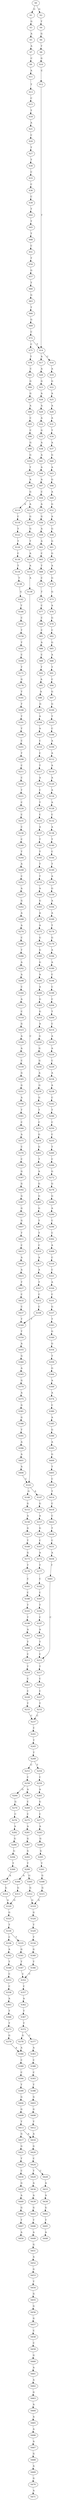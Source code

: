 strict digraph  {
	S0 -> S1 [ label = G ];
	S0 -> S2 [ label = G ];
	S1 -> S3 [ label = G ];
	S2 -> S4 [ label = T ];
	S3 -> S5 [ label = A ];
	S4 -> S6 [ label = G ];
	S5 -> S7 [ label = A ];
	S6 -> S8 [ label = T ];
	S7 -> S9 [ label = C ];
	S8 -> S10 [ label = G ];
	S9 -> S11 [ label = A ];
	S10 -> S12 [ label = C ];
	S11 -> S13 [ label = T ];
	S12 -> S14 [ label = T ];
	S13 -> S15 [ label = C ];
	S14 -> S16 [ label = C ];
	S14 -> S17 [ label = A ];
	S15 -> S18 [ label = T ];
	S16 -> S19 [ label = A ];
	S17 -> S20 [ label = A ];
	S18 -> S21 [ label = A ];
	S19 -> S22 [ label = G ];
	S20 -> S23 [ label = G ];
	S21 -> S24 [ label = C ];
	S22 -> S25 [ label = A ];
	S23 -> S26 [ label = A ];
	S24 -> S27 [ label = T ];
	S25 -> S28 [ label = A ];
	S26 -> S29 [ label = A ];
	S27 -> S30 [ label = T ];
	S28 -> S31 [ label = A ];
	S29 -> S32 [ label = A ];
	S30 -> S33 [ label = C ];
	S31 -> S34 [ label = T ];
	S32 -> S35 [ label = G ];
	S33 -> S36 [ label = C ];
	S34 -> S37 [ label = A ];
	S35 -> S38 [ label = A ];
	S36 -> S39 [ label = C ];
	S37 -> S40 [ label = G ];
	S38 -> S41 [ label = A ];
	S39 -> S42 [ label = T ];
	S40 -> S43 [ label = A ];
	S41 -> S44 [ label = A ];
	S42 -> S45 [ label = T ];
	S43 -> S46 [ label = G ];
	S44 -> S47 [ label = A ];
	S45 -> S48 [ label = T ];
	S46 -> S49 [ label = A ];
	S47 -> S50 [ label = C ];
	S48 -> S51 [ label = C ];
	S49 -> S52 [ label = G ];
	S50 -> S53 [ label = A ];
	S51 -> S54 [ label = T ];
	S52 -> S55 [ label = A ];
	S53 -> S56 [ label = G ];
	S54 -> S57 [ label = G ];
	S55 -> S58 [ label = G ];
	S56 -> S59 [ label = A ];
	S57 -> S60 [ label = T ];
	S58 -> S61 [ label = G ];
	S59 -> S62 [ label = A ];
	S60 -> S63 [ label = G ];
	S61 -> S64 [ label = G ];
	S62 -> S65 [ label = C ];
	S63 -> S66 [ label = T ];
	S64 -> S67 [ label = A ];
	S65 -> S68 [ label = T ];
	S66 -> S69 [ label = G ];
	S67 -> S70 [ label = G ];
	S68 -> S71 [ label = C ];
	S69 -> S72 [ label = C ];
	S70 -> S73 [ label = G ];
	S71 -> S74 [ label = T ];
	S72 -> S75 [ label = C ];
	S72 -> S14 [ label = T ];
	S73 -> S76 [ label = A ];
	S74 -> S77 [ label = C ];
	S75 -> S78 [ label = T ];
	S76 -> S79 [ label = G ];
	S77 -> S80 [ label = C ];
	S78 -> S81 [ label = C ];
	S79 -> S82 [ label = C ];
	S80 -> S83 [ label = C ];
	S81 -> S84 [ label = G ];
	S82 -> S85 [ label = G ];
	S83 -> S86 [ label = A ];
	S84 -> S87 [ label = G ];
	S85 -> S88 [ label = A ];
	S86 -> S89 [ label = C ];
	S87 -> S90 [ label = A ];
	S88 -> S91 [ label = T ];
	S89 -> S92 [ label = T ];
	S90 -> S93 [ label = C ];
	S91 -> S94 [ label = C ];
	S92 -> S95 [ label = A ];
	S93 -> S96 [ label = C ];
	S94 -> S97 [ label = G ];
	S95 -> S98 [ label = A ];
	S96 -> S99 [ label = G ];
	S97 -> S100 [ label = G ];
	S98 -> S101 [ label = G ];
	S99 -> S102 [ label = G ];
	S100 -> S103 [ label = T ];
	S101 -> S104 [ label = A ];
	S102 -> S105 [ label = T ];
	S103 -> S106 [ label = C ];
	S104 -> S107 [ label = A ];
	S105 -> S108 [ label = A ];
	S106 -> S109 [ label = A ];
	S107 -> S110 [ label = C ];
	S108 -> S111 [ label = G ];
	S109 -> S112 [ label = A ];
	S110 -> S113 [ label = C ];
	S111 -> S114 [ label = A ];
	S111 -> S115 [ label = A ];
	S112 -> S116 [ label = A ];
	S113 -> S117 [ label = T ];
	S114 -> S118 [ label = C ];
	S115 -> S119 [ label = G ];
	S116 -> S120 [ label = A ];
	S117 -> S121 [ label = A ];
	S118 -> S122 [ label = T ];
	S119 -> S123 [ label = G ];
	S120 -> S124 [ label = A ];
	S121 -> S125 [ label = C ];
	S122 -> S126 [ label = T ];
	S123 -> S127 [ label = T ];
	S124 -> S128 [ label = A ];
	S125 -> S129 [ label = T ];
	S126 -> S130 [ label = C ];
	S127 -> S131 [ label = A ];
	S128 -> S132 [ label = C ];
	S129 -> S133 [ label = C ];
	S130 -> S134 [ label = T ];
	S131 -> S135 [ label = A ];
	S132 -> S136 [ label = A ];
	S133 -> S137 [ label = A ];
	S134 -> S138 [ label = T ];
	S135 -> S139 [ label = A ];
	S136 -> S140 [ label = T ];
	S137 -> S141 [ label = T ];
	S138 -> S142 [ label = G ];
	S139 -> S143 [ label = C ];
	S140 -> S144 [ label = C ];
	S141 -> S145 [ label = T ];
	S142 -> S146 [ label = T ];
	S143 -> S147 [ label = A ];
	S143 -> S148 [ label = G ];
	S144 -> S149 [ label = T ];
	S145 -> S150 [ label = T ];
	S146 -> S151 [ label = C ];
	S147 -> S152 [ label = G ];
	S148 -> S153 [ label = G ];
	S149 -> S154 [ label = A ];
	S150 -> S155 [ label = T ];
	S151 -> S156 [ label = T ];
	S152 -> S157 [ label = A ];
	S153 -> S158 [ label = A ];
	S154 -> S159 [ label = G ];
	S155 -> S160 [ label = A ];
	S156 -> S161 [ label = T ];
	S157 -> S162 [ label = G ];
	S158 -> S163 [ label = G ];
	S159 -> S164 [ label = A ];
	S160 -> S165 [ label = G ];
	S161 -> S166 [ label = C ];
	S162 -> S167 [ label = C ];
	S163 -> S168 [ label = T ];
	S164 -> S169 [ label = A ];
	S165 -> S170 [ label = A ];
	S166 -> S171 [ label = T ];
	S167 -> S172 [ label = A ];
	S168 -> S173 [ label = G ];
	S169 -> S174 [ label = T ];
	S170 -> S175 [ label = A ];
	S171 -> S176 [ label = G ];
	S172 -> S177 [ label = T ];
	S173 -> S178 [ label = T ];
	S174 -> S179 [ label = G ];
	S175 -> S180 [ label = G ];
	S176 -> S181 [ label = T ];
	S177 -> S182 [ label = C ];
	S178 -> S183 [ label = C ];
	S179 -> S184 [ label = A ];
	S180 -> S185 [ label = G ];
	S181 -> S186 [ label = T ];
	S182 -> S187 [ label = C ];
	S183 -> S188 [ label = C ];
	S184 -> S189 [ label = A ];
	S185 -> S190 [ label = G ];
	S186 -> S191 [ label = T ];
	S187 -> S192 [ label = T ];
	S188 -> S193 [ label = T ];
	S189 -> S194 [ label = C ];
	S190 -> S195 [ label = A ];
	S191 -> S196 [ label = T ];
	S192 -> S197 [ label = C ];
	S193 -> S198 [ label = T ];
	S194 -> S199 [ label = C ];
	S195 -> S200 [ label = A ];
	S196 -> S201 [ label = C ];
	S197 -> S202 [ label = A ];
	S198 -> S203 [ label = A ];
	S199 -> S204 [ label = C ];
	S200 -> S205 [ label = G ];
	S201 -> S206 [ label = T ];
	S202 -> S207 [ label = T ];
	S203 -> S208 [ label = T ];
	S204 -> S209 [ label = T ];
	S205 -> S210 [ label = G ];
	S206 -> S211 [ label = C ];
	S207 -> S212 [ label = C ];
	S208 -> S213 [ label = C ];
	S209 -> S214 [ label = C ];
	S210 -> S215 [ label = A ];
	S211 -> S216 [ label = C ];
	S212 -> S217 [ label = T ];
	S213 -> S218 [ label = T ];
	S214 -> S219 [ label = A ];
	S215 -> S220 [ label = G ];
	S216 -> S221 [ label = T ];
	S217 -> S222 [ label = C ];
	S218 -> S223 [ label = C ];
	S219 -> S224 [ label = A ];
	S220 -> S225 [ label = G ];
	S221 -> S226 [ label = C ];
	S222 -> S227 [ label = C ];
	S223 -> S228 [ label = C ];
	S224 -> S229 [ label = C ];
	S225 -> S230 [ label = G ];
	S226 -> S231 [ label = C ];
	S227 -> S232 [ label = T ];
	S228 -> S233 [ label = T ];
	S229 -> S234 [ label = A ];
	S230 -> S235 [ label = A ];
	S231 -> S236 [ label = C ];
	S232 -> S237 [ label = C ];
	S233 -> S237 [ label = C ];
	S234 -> S238 [ label = A ];
	S235 -> S239 [ label = G ];
	S236 -> S240 [ label = C ];
	S237 -> S241 [ label = C ];
	S238 -> S242 [ label = C ];
	S239 -> S243 [ label = G ];
	S240 -> S244 [ label = T ];
	S241 -> S245 [ label = T ];
	S242 -> S246 [ label = T ];
	S243 -> S247 [ label = T ];
	S244 -> S248 [ label = A ];
	S245 -> S249 [ label = T ];
	S246 -> S250 [ label = C ];
	S247 -> S251 [ label = C ];
	S248 -> S252 [ label = C ];
	S249 -> S253 [ label = C ];
	S249 -> S254 [ label = T ];
	S250 -> S255 [ label = C ];
	S251 -> S256 [ label = G ];
	S252 -> S257 [ label = A ];
	S253 -> S258 [ label = C ];
	S254 -> S259 [ label = C ];
	S255 -> S260 [ label = T ];
	S256 -> S261 [ label = G ];
	S257 -> S262 [ label = G ];
	S258 -> S263 [ label = A ];
	S258 -> S264 [ label = G ];
	S259 -> S265 [ label = A ];
	S260 -> S266 [ label = C ];
	S261 -> S267 [ label = T ];
	S262 -> S268 [ label = A ];
	S263 -> S269 [ label = C ];
	S264 -> S270 [ label = G ];
	S265 -> S271 [ label = G ];
	S266 -> S272 [ label = G ];
	S267 -> S273 [ label = A ];
	S268 -> S274 [ label = A ];
	S269 -> S275 [ label = C ];
	S270 -> S276 [ label = C ];
	S271 -> S277 [ label = C ];
	S272 -> S278 [ label = G ];
	S273 -> S279 [ label = G ];
	S274 -> S280 [ label = C ];
	S275 -> S281 [ label = A ];
	S276 -> S282 [ label = A ];
	S277 -> S283 [ label = A ];
	S278 -> S284 [ label = G ];
	S279 -> S285 [ label = G ];
	S280 -> S286 [ label = T ];
	S281 -> S287 [ label = G ];
	S282 -> S288 [ label = G ];
	S283 -> S289 [ label = G ];
	S284 -> S290 [ label = A ];
	S285 -> S291 [ label = G ];
	S286 -> S292 [ label = A ];
	S287 -> S293 [ label = G ];
	S288 -> S294 [ label = G ];
	S289 -> S295 [ label = G ];
	S290 -> S296 [ label = C ];
	S291 -> S297 [ label = T ];
	S292 -> S298 [ label = A ];
	S293 -> S299 [ label = T ];
	S294 -> S300 [ label = T ];
	S295 -> S301 [ label = T ];
	S296 -> S302 [ label = C ];
	S297 -> S303 [ label = T ];
	S298 -> S304 [ label = C ];
	S299 -> S305 [ label = G ];
	S299 -> S306 [ label = A ];
	S300 -> S307 [ label = A ];
	S301 -> S308 [ label = G ];
	S302 -> S309 [ label = A ];
	S303 -> S310 [ label = C ];
	S304 -> S311 [ label = A ];
	S305 -> S312 [ label = G ];
	S306 -> S313 [ label = G ];
	S307 -> S314 [ label = G ];
	S308 -> S315 [ label = G ];
	S309 -> S316 [ label = C ];
	S310 -> S317 [ label = A ];
	S311 -> S318 [ label = C ];
	S312 -> S319 [ label = G ];
	S313 -> S320 [ label = G ];
	S314 -> S320 [ label = G ];
	S315 -> S319 [ label = G ];
	S316 -> S321 [ label = C ];
	S317 -> S322 [ label = A ];
	S318 -> S323 [ label = G ];
	S319 -> S324 [ label = G ];
	S320 -> S325 [ label = G ];
	S321 -> S326 [ label = A ];
	S322 -> S327 [ label = T ];
	S323 -> S328 [ label = A ];
	S324 -> S329 [ label = T ];
	S325 -> S330 [ label = T ];
	S326 -> S331 [ label = C ];
	S327 -> S332 [ label = C ];
	S328 -> S333 [ label = A ];
	S329 -> S334 [ label = T ];
	S330 -> S335 [ label = T ];
	S330 -> S336 [ label = C ];
	S331 -> S337 [ label = G ];
	S332 -> S338 [ label = C ];
	S333 -> S339 [ label = C ];
	S334 -> S340 [ label = G ];
	S335 -> S341 [ label = G ];
	S336 -> S342 [ label = A ];
	S337 -> S343 [ label = T ];
	S338 -> S344 [ label = T ];
	S339 -> S345 [ label = G ];
	S340 -> S346 [ label = T ];
	S341 -> S347 [ label = T ];
	S342 -> S348 [ label = T ];
	S343 -> S349 [ label = G ];
	S344 -> S350 [ label = T ];
	S345 -> S351 [ label = G ];
	S346 -> S352 [ label = C ];
	S347 -> S352 [ label = C ];
	S348 -> S353 [ label = C ];
	S349 -> S354 [ label = G ];
	S350 -> S355 [ label = A ];
	S351 -> S356 [ label = A ];
	S352 -> S357 [ label = C ];
	S353 -> S358 [ label = C ];
	S354 -> S359 [ label = T ];
	S355 -> S360 [ label = G ];
	S356 -> S361 [ label = T ];
	S357 -> S362 [ label = A ];
	S358 -> S363 [ label = A ];
	S359 -> S364 [ label = G ];
	S360 -> S365 [ label = A ];
	S361 -> S366 [ label = C ];
	S362 -> S367 [ label = T ];
	S363 -> S368 [ label = T ];
	S364 -> S369 [ label = A ];
	S365 -> S370 [ label = G ];
	S366 -> S371 [ label = A ];
	S367 -> S372 [ label = T ];
	S368 -> S373 [ label = T ];
	S369 -> S374 [ label = A ];
	S370 -> S375 [ label = A ];
	S371 -> S376 [ label = C ];
	S372 -> S377 [ label = C ];
	S372 -> S378 [ label = G ];
	S373 -> S379 [ label = G ];
	S374 -> S380 [ label = C ];
	S375 -> S381 [ label = G ];
	S376 -> S382 [ label = C ];
	S377 -> S383 [ label = A ];
	S378 -> S384 [ label = A ];
	S379 -> S384 [ label = A ];
	S380 -> S385 [ label = A ];
	S381 -> S386 [ label = G ];
	S382 -> S387 [ label = G ];
	S383 -> S388 [ label = C ];
	S384 -> S389 [ label = C ];
	S385 -> S390 [ label = G ];
	S386 -> S391 [ label = T ];
	S387 -> S392 [ label = G ];
	S388 -> S393 [ label = C ];
	S389 -> S394 [ label = C ];
	S390 -> S395 [ label = A ];
	S391 -> S396 [ label = A ];
	S392 -> S397 [ label = G ];
	S393 -> S398 [ label = T ];
	S394 -> S399 [ label = T ];
	S395 -> S400 [ label = G ];
	S396 -> S401 [ label = A ];
	S397 -> S402 [ label = G ];
	S398 -> S403 [ label = G ];
	S399 -> S404 [ label = G ];
	S400 -> S405 [ label = T ];
	S401 -> S406 [ label = A ];
	S402 -> S407 [ label = G ];
	S403 -> S408 [ label = G ];
	S404 -> S409 [ label = G ];
	S405 -> S410 [ label = C ];
	S406 -> S143 [ label = C ];
	S407 -> S411 [ label = T ];
	S408 -> S412 [ label = T ];
	S409 -> S413 [ label = T ];
	S410 -> S414 [ label = T ];
	S411 -> S415 [ label = C ];
	S412 -> S416 [ label = A ];
	S413 -> S417 [ label = G ];
	S413 -> S416 [ label = A ];
	S414 -> S418 [ label = C ];
	S415 -> S419 [ label = A ];
	S416 -> S420 [ label = G ];
	S417 -> S421 [ label = G ];
	S418 -> S422 [ label = C ];
	S419 -> S423 [ label = A ];
	S420 -> S424 [ label = C ];
	S421 -> S425 [ label = T ];
	S422 -> S426 [ label = T ];
	S423 -> S427 [ label = T ];
	S424 -> S428 [ label = C ];
	S424 -> S429 [ label = T ];
	S425 -> S430 [ label = C ];
	S426 -> S431 [ label = C ];
	S427 -> S432 [ label = C ];
	S428 -> S433 [ label = A ];
	S429 -> S434 [ label = A ];
	S430 -> S435 [ label = G ];
	S431 -> S436 [ label = A ];
	S432 -> S437 [ label = C ];
	S433 -> S438 [ label = A ];
	S434 -> S439 [ label = A ];
	S435 -> S440 [ label = A ];
	S436 -> S441 [ label = T ];
	S437 -> S344 [ label = T ];
	S438 -> S442 [ label = G ];
	S439 -> S443 [ label = G ];
	S440 -> S444 [ label = G ];
	S441 -> S212 [ label = C ];
	S442 -> S445 [ label = T ];
	S443 -> S446 [ label = T ];
	S444 -> S447 [ label = T ];
	S445 -> S448 [ label = A ];
	S446 -> S449 [ label = A ];
	S447 -> S450 [ label = A ];
	S449 -> S451 [ label = G ];
	S451 -> S452 [ label = A ];
	S452 -> S453 [ label = G ];
	S453 -> S454 [ label = T ];
	S454 -> S455 [ label = G ];
	S455 -> S456 [ label = G ];
	S456 -> S457 [ label = G ];
	S457 -> S458 [ label = C ];
	S458 -> S459 [ label = C ];
	S459 -> S460 [ label = G ];
	S460 -> S461 [ label = A ];
	S461 -> S462 [ label = A ];
	S462 -> S463 [ label = G ];
	S463 -> S464 [ label = A ];
	S464 -> S465 [ label = A ];
	S465 -> S466 [ label = A ];
	S466 -> S467 [ label = A ];
	S467 -> S468 [ label = G ];
	S468 -> S469 [ label = A ];
	S469 -> S470 [ label = G ];
	S470 -> S471 [ label = A ];
}

